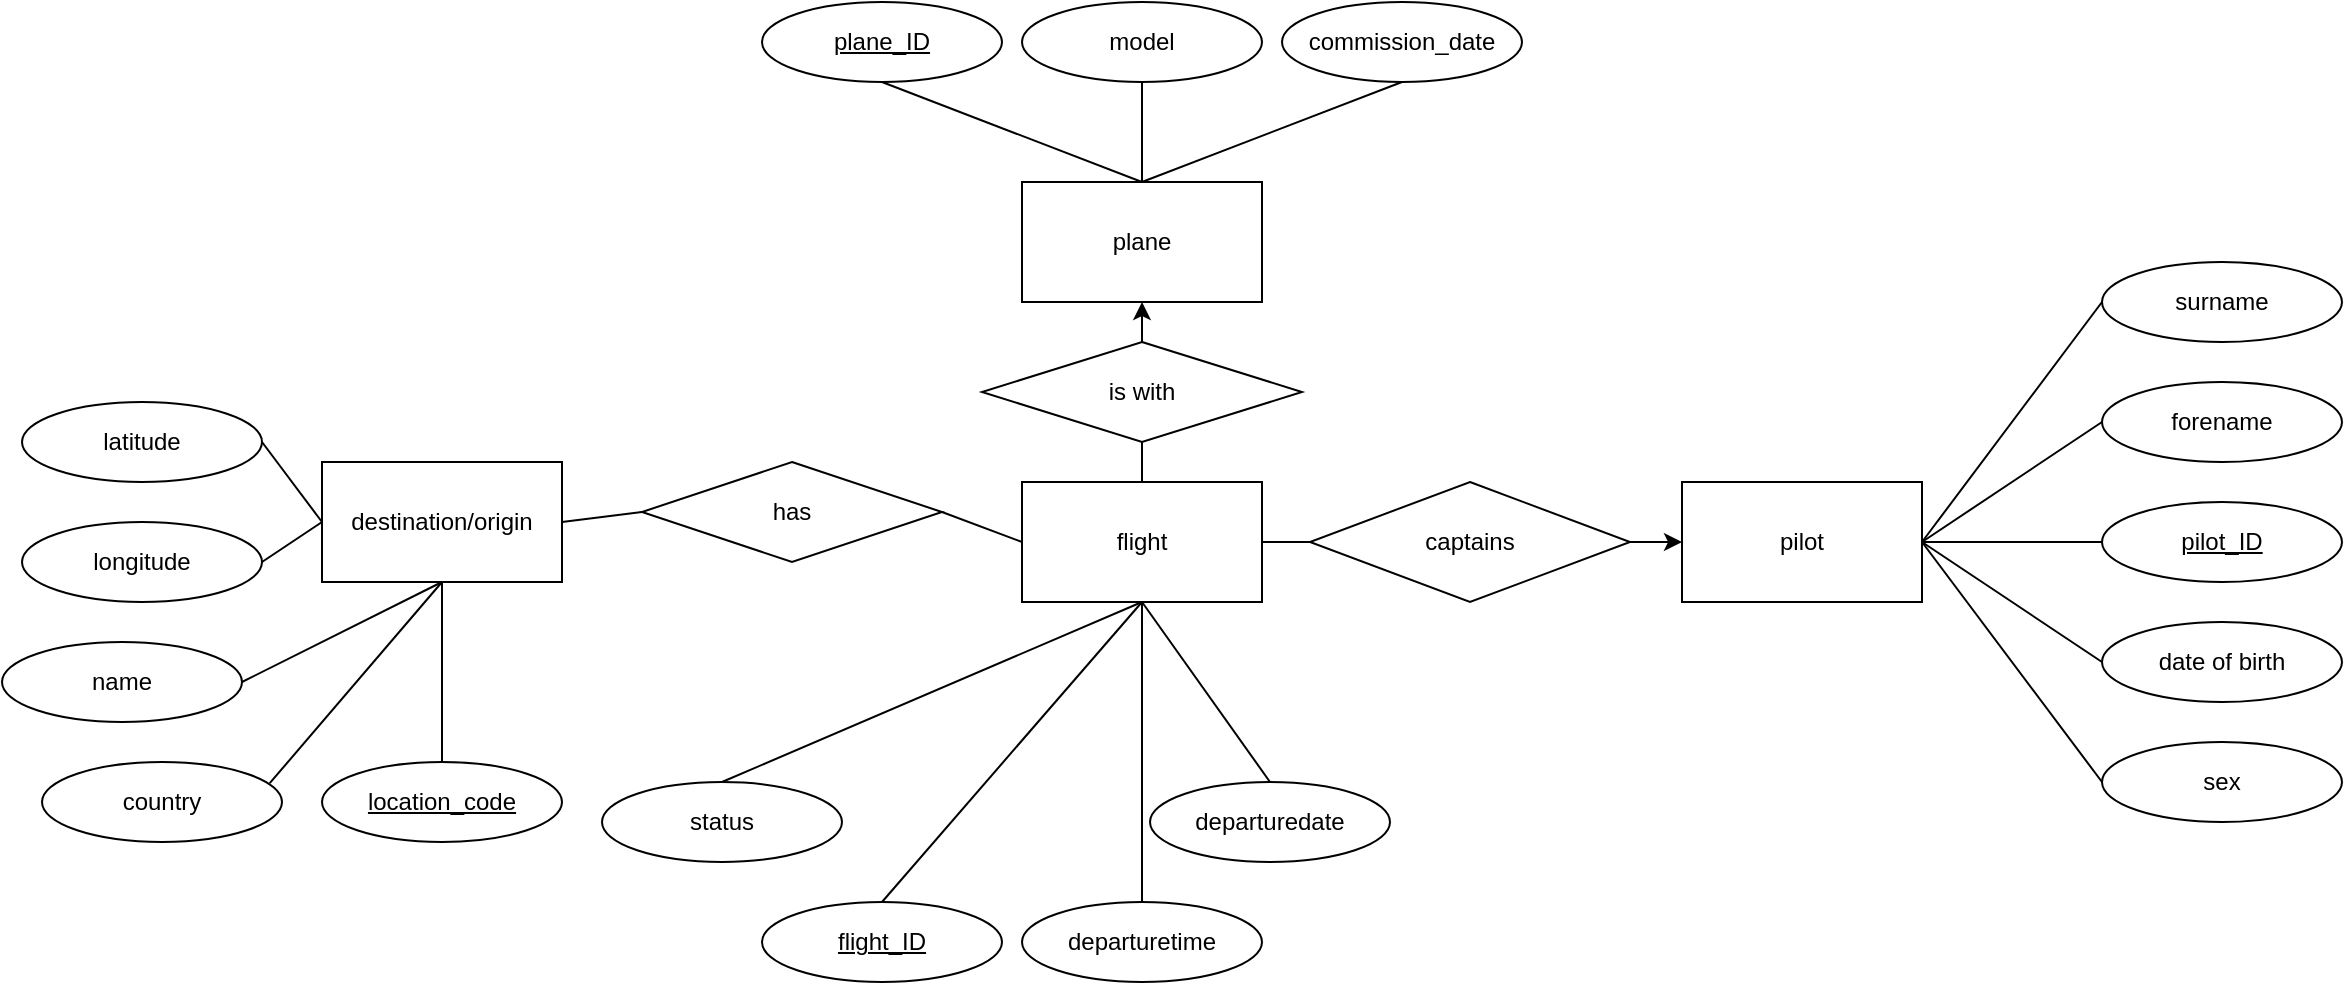 <mxfile version="24.7.16">
  <diagram name="Page-1" id="_wfic93xbc3yK8G7gonS">
    <mxGraphModel dx="2145" dy="1740" grid="1" gridSize="10" guides="1" tooltips="1" connect="1" arrows="1" fold="1" page="1" pageScale="1" pageWidth="827" pageHeight="1169" math="0" shadow="0">
      <root>
        <mxCell id="0" />
        <mxCell id="1" parent="0" />
        <mxCell id="k0r3qJsODM4JVLYgHPTu-1" value="captains" style="rhombus;whiteSpace=wrap;html=1;" vertex="1" parent="1">
          <mxGeometry x="414" y="140" width="160" height="60" as="geometry" />
        </mxCell>
        <mxCell id="k0r3qJsODM4JVLYgHPTu-2" value="pilot" style="rounded=0;whiteSpace=wrap;html=1;" vertex="1" parent="1">
          <mxGeometry x="600" y="140" width="120" height="60" as="geometry" />
        </mxCell>
        <mxCell id="k0r3qJsODM4JVLYgHPTu-6" value="destination/origin" style="rounded=0;whiteSpace=wrap;html=1;" vertex="1" parent="1">
          <mxGeometry x="-80" y="130" width="120" height="60" as="geometry" />
        </mxCell>
        <mxCell id="k0r3qJsODM4JVLYgHPTu-8" value="has" style="rhombus;whiteSpace=wrap;html=1;" vertex="1" parent="1">
          <mxGeometry x="80" y="130" width="150" height="50" as="geometry" />
        </mxCell>
        <mxCell id="k0r3qJsODM4JVLYgHPTu-9" value="flight" style="rounded=0;whiteSpace=wrap;html=1;" vertex="1" parent="1">
          <mxGeometry x="270" y="140" width="120" height="60" as="geometry" />
        </mxCell>
        <mxCell id="k0r3qJsODM4JVLYgHPTu-10" value="" style="endArrow=none;html=1;rounded=0;entryX=0;entryY=0.5;entryDx=0;entryDy=0;exitX=1;exitY=0.5;exitDx=0;exitDy=0;" edge="1" parent="1" source="k0r3qJsODM4JVLYgHPTu-8" target="k0r3qJsODM4JVLYgHPTu-9">
          <mxGeometry width="50" height="50" relative="1" as="geometry">
            <mxPoint x="250" y="300" as="sourcePoint" />
            <mxPoint x="300" y="250" as="targetPoint" />
          </mxGeometry>
        </mxCell>
        <mxCell id="k0r3qJsODM4JVLYgHPTu-12" value="" style="endArrow=none;html=1;rounded=0;entryX=0;entryY=0.5;entryDx=0;entryDy=0;" edge="1" parent="1" source="k0r3qJsODM4JVLYgHPTu-9" target="k0r3qJsODM4JVLYgHPTu-1">
          <mxGeometry width="50" height="50" relative="1" as="geometry">
            <mxPoint x="330" y="370" as="sourcePoint" />
            <mxPoint x="380" y="320" as="targetPoint" />
          </mxGeometry>
        </mxCell>
        <mxCell id="k0r3qJsODM4JVLYgHPTu-13" value="forename" style="ellipse;whiteSpace=wrap;html=1;" vertex="1" parent="1">
          <mxGeometry x="810" y="90" width="120" height="40" as="geometry" />
        </mxCell>
        <mxCell id="k0r3qJsODM4JVLYgHPTu-14" value="surname" style="ellipse;whiteSpace=wrap;html=1;" vertex="1" parent="1">
          <mxGeometry x="810" y="30" width="120" height="40" as="geometry" />
        </mxCell>
        <mxCell id="k0r3qJsODM4JVLYgHPTu-15" value="&lt;u&gt;pilot_ID&lt;/u&gt;" style="ellipse;whiteSpace=wrap;html=1;" vertex="1" parent="1">
          <mxGeometry x="810" y="150" width="120" height="40" as="geometry" />
        </mxCell>
        <mxCell id="k0r3qJsODM4JVLYgHPTu-16" value="date of birth" style="ellipse;whiteSpace=wrap;html=1;" vertex="1" parent="1">
          <mxGeometry x="810" y="210" width="120" height="40" as="geometry" />
        </mxCell>
        <mxCell id="k0r3qJsODM4JVLYgHPTu-17" value="sex" style="ellipse;whiteSpace=wrap;html=1;" vertex="1" parent="1">
          <mxGeometry x="810" y="270" width="120" height="40" as="geometry" />
        </mxCell>
        <mxCell id="k0r3qJsODM4JVLYgHPTu-18" value="" style="endArrow=none;html=1;rounded=0;entryX=0;entryY=0.5;entryDx=0;entryDy=0;exitX=1;exitY=0.5;exitDx=0;exitDy=0;" edge="1" parent="1" source="k0r3qJsODM4JVLYgHPTu-2" target="k0r3qJsODM4JVLYgHPTu-14">
          <mxGeometry width="50" height="50" relative="1" as="geometry">
            <mxPoint x="760" y="140" as="sourcePoint" />
            <mxPoint x="570" y="370" as="targetPoint" />
          </mxGeometry>
        </mxCell>
        <mxCell id="k0r3qJsODM4JVLYgHPTu-19" value="" style="endArrow=none;html=1;rounded=0;entryX=0;entryY=0.5;entryDx=0;entryDy=0;exitX=1;exitY=0.5;exitDx=0;exitDy=0;" edge="1" parent="1" source="k0r3qJsODM4JVLYgHPTu-2" target="k0r3qJsODM4JVLYgHPTu-13">
          <mxGeometry width="50" height="50" relative="1" as="geometry">
            <mxPoint x="690" y="310" as="sourcePoint" />
            <mxPoint x="740" y="260" as="targetPoint" />
          </mxGeometry>
        </mxCell>
        <mxCell id="k0r3qJsODM4JVLYgHPTu-20" value="" style="endArrow=none;html=1;rounded=0;entryX=0;entryY=0.5;entryDx=0;entryDy=0;exitX=1;exitY=0.5;exitDx=0;exitDy=0;" edge="1" parent="1" source="k0r3qJsODM4JVLYgHPTu-2" target="k0r3qJsODM4JVLYgHPTu-15">
          <mxGeometry width="50" height="50" relative="1" as="geometry">
            <mxPoint x="650" y="330" as="sourcePoint" />
            <mxPoint x="700" y="280" as="targetPoint" />
          </mxGeometry>
        </mxCell>
        <mxCell id="k0r3qJsODM4JVLYgHPTu-21" value="" style="endArrow=none;html=1;rounded=0;entryX=0;entryY=0.5;entryDx=0;entryDy=0;exitX=1;exitY=0.5;exitDx=0;exitDy=0;" edge="1" parent="1" source="k0r3qJsODM4JVLYgHPTu-2" target="k0r3qJsODM4JVLYgHPTu-16">
          <mxGeometry width="50" height="50" relative="1" as="geometry">
            <mxPoint x="640" y="320" as="sourcePoint" />
            <mxPoint x="690" y="270" as="targetPoint" />
          </mxGeometry>
        </mxCell>
        <mxCell id="k0r3qJsODM4JVLYgHPTu-22" value="" style="endArrow=none;html=1;rounded=0;entryX=0;entryY=0.5;entryDx=0;entryDy=0;exitX=1;exitY=0.5;exitDx=0;exitDy=0;" edge="1" parent="1" source="k0r3qJsODM4JVLYgHPTu-2" target="k0r3qJsODM4JVLYgHPTu-17">
          <mxGeometry width="50" height="50" relative="1" as="geometry">
            <mxPoint x="720" y="310" as="sourcePoint" />
            <mxPoint x="770" y="260" as="targetPoint" />
          </mxGeometry>
        </mxCell>
        <mxCell id="k0r3qJsODM4JVLYgHPTu-23" value="" style="endArrow=none;html=1;rounded=0;entryX=0.5;entryY=1;entryDx=0;entryDy=0;exitX=0.5;exitY=0;exitDx=0;exitDy=0;" edge="1" parent="1" source="k0r3qJsODM4JVLYgHPTu-24" target="k0r3qJsODM4JVLYgHPTu-9">
          <mxGeometry width="50" height="50" relative="1" as="geometry">
            <mxPoint x="270" y="280" as="sourcePoint" />
            <mxPoint x="450" y="320" as="targetPoint" />
          </mxGeometry>
        </mxCell>
        <mxCell id="k0r3qJsODM4JVLYgHPTu-24" value="status" style="ellipse;whiteSpace=wrap;html=1;" vertex="1" parent="1">
          <mxGeometry x="60" y="290" width="120" height="40" as="geometry" />
        </mxCell>
        <mxCell id="k0r3qJsODM4JVLYgHPTu-26" value="&lt;u&gt;flight_ID&lt;/u&gt;" style="ellipse;whiteSpace=wrap;html=1;" vertex="1" parent="1">
          <mxGeometry x="140" y="350" width="120" height="40" as="geometry" />
        </mxCell>
        <mxCell id="k0r3qJsODM4JVLYgHPTu-29" value="" style="endArrow=none;html=1;rounded=0;entryX=0.5;entryY=1;entryDx=0;entryDy=0;exitX=0.5;exitY=0;exitDx=0;exitDy=0;" edge="1" parent="1" source="k0r3qJsODM4JVLYgHPTu-26" target="k0r3qJsODM4JVLYgHPTu-9">
          <mxGeometry width="50" height="50" relative="1" as="geometry">
            <mxPoint x="410" y="300" as="sourcePoint" />
            <mxPoint x="460" y="250" as="targetPoint" />
          </mxGeometry>
        </mxCell>
        <mxCell id="k0r3qJsODM4JVLYgHPTu-30" value="&lt;u&gt;location_code&lt;/u&gt;" style="ellipse;whiteSpace=wrap;html=1;" vertex="1" parent="1">
          <mxGeometry x="-80" y="280" width="120" height="40" as="geometry" />
        </mxCell>
        <mxCell id="k0r3qJsODM4JVLYgHPTu-31" value="" style="endArrow=none;html=1;rounded=0;exitX=0.5;exitY=0;exitDx=0;exitDy=0;" edge="1" parent="1" source="k0r3qJsODM4JVLYgHPTu-30" target="k0r3qJsODM4JVLYgHPTu-6">
          <mxGeometry width="50" height="50" relative="1" as="geometry">
            <mxPoint x="50" y="370" as="sourcePoint" />
            <mxPoint x="100" y="320" as="targetPoint" />
          </mxGeometry>
        </mxCell>
        <mxCell id="k0r3qJsODM4JVLYgHPTu-33" value="longitude" style="ellipse;whiteSpace=wrap;html=1;" vertex="1" parent="1">
          <mxGeometry x="-230" y="160" width="120" height="40" as="geometry" />
        </mxCell>
        <mxCell id="k0r3qJsODM4JVLYgHPTu-34" value="latitude" style="ellipse;whiteSpace=wrap;html=1;" vertex="1" parent="1">
          <mxGeometry x="-230" y="100" width="120" height="40" as="geometry" />
        </mxCell>
        <mxCell id="k0r3qJsODM4JVLYgHPTu-35" value="" style="endArrow=none;html=1;rounded=0;entryX=0;entryY=0.5;entryDx=0;entryDy=0;exitX=1;exitY=0.5;exitDx=0;exitDy=0;" edge="1" parent="1" source="k0r3qJsODM4JVLYgHPTu-33" target="k0r3qJsODM4JVLYgHPTu-6">
          <mxGeometry width="50" height="50" relative="1" as="geometry">
            <mxPoint x="-200" y="240" as="sourcePoint" />
            <mxPoint x="-150" y="190" as="targetPoint" />
          </mxGeometry>
        </mxCell>
        <mxCell id="k0r3qJsODM4JVLYgHPTu-36" value="" style="endArrow=none;html=1;rounded=0;entryX=0;entryY=0.5;entryDx=0;entryDy=0;exitX=1;exitY=0.5;exitDx=0;exitDy=0;" edge="1" parent="1" source="k0r3qJsODM4JVLYgHPTu-34" target="k0r3qJsODM4JVLYgHPTu-6">
          <mxGeometry width="50" height="50" relative="1" as="geometry">
            <mxPoint x="-30" y="10" as="sourcePoint" />
            <mxPoint x="20" y="-40" as="targetPoint" />
          </mxGeometry>
        </mxCell>
        <mxCell id="k0r3qJsODM4JVLYgHPTu-37" value="is with" style="rhombus;whiteSpace=wrap;html=1;" vertex="1" parent="1">
          <mxGeometry x="250" y="70" width="160" height="50" as="geometry" />
        </mxCell>
        <mxCell id="k0r3qJsODM4JVLYgHPTu-39" value="plane" style="rounded=0;whiteSpace=wrap;html=1;" vertex="1" parent="1">
          <mxGeometry x="270" y="-10" width="120" height="60" as="geometry" />
        </mxCell>
        <mxCell id="k0r3qJsODM4JVLYgHPTu-40" value="" style="endArrow=none;html=1;rounded=0;entryX=0.5;entryY=1;entryDx=0;entryDy=0;exitX=0.5;exitY=0;exitDx=0;exitDy=0;" edge="1" parent="1" source="k0r3qJsODM4JVLYgHPTu-9" target="k0r3qJsODM4JVLYgHPTu-37">
          <mxGeometry width="50" height="50" relative="1" as="geometry">
            <mxPoint x="100" y="50" as="sourcePoint" />
            <mxPoint x="150" as="targetPoint" />
          </mxGeometry>
        </mxCell>
        <mxCell id="k0r3qJsODM4JVLYgHPTu-42" value="model" style="ellipse;whiteSpace=wrap;html=1;" vertex="1" parent="1">
          <mxGeometry x="270" y="-100" width="120" height="40" as="geometry" />
        </mxCell>
        <mxCell id="k0r3qJsODM4JVLYgHPTu-43" value="&lt;u&gt;plane_ID&lt;/u&gt;" style="ellipse;whiteSpace=wrap;html=1;" vertex="1" parent="1">
          <mxGeometry x="140" y="-100" width="120" height="40" as="geometry" />
        </mxCell>
        <mxCell id="k0r3qJsODM4JVLYgHPTu-44" value="commission_date" style="ellipse;whiteSpace=wrap;html=1;" vertex="1" parent="1">
          <mxGeometry x="400" y="-100" width="120" height="40" as="geometry" />
        </mxCell>
        <mxCell id="k0r3qJsODM4JVLYgHPTu-45" value="" style="endArrow=none;html=1;rounded=0;entryX=0.5;entryY=0;entryDx=0;entryDy=0;exitX=0.5;exitY=1;exitDx=0;exitDy=0;" edge="1" parent="1" source="k0r3qJsODM4JVLYgHPTu-43" target="k0r3qJsODM4JVLYgHPTu-39">
          <mxGeometry width="50" height="50" relative="1" as="geometry">
            <mxPoint x="16" y="-10" as="sourcePoint" />
            <mxPoint x="66" y="-60" as="targetPoint" />
          </mxGeometry>
        </mxCell>
        <mxCell id="k0r3qJsODM4JVLYgHPTu-46" value="" style="endArrow=none;html=1;rounded=0;entryX=0.5;entryY=0;entryDx=0;entryDy=0;exitX=0.5;exitY=1;exitDx=0;exitDy=0;" edge="1" parent="1" source="k0r3qJsODM4JVLYgHPTu-42" target="k0r3qJsODM4JVLYgHPTu-39">
          <mxGeometry width="50" height="50" relative="1" as="geometry">
            <mxPoint x="106" y="90" as="sourcePoint" />
            <mxPoint x="156" y="40" as="targetPoint" />
          </mxGeometry>
        </mxCell>
        <mxCell id="k0r3qJsODM4JVLYgHPTu-47" value="" style="endArrow=none;html=1;rounded=0;entryX=0.5;entryY=0;entryDx=0;entryDy=0;exitX=0.5;exitY=1;exitDx=0;exitDy=0;" edge="1" parent="1" source="k0r3qJsODM4JVLYgHPTu-44" target="k0r3qJsODM4JVLYgHPTu-39">
          <mxGeometry width="50" height="50" relative="1" as="geometry">
            <mxPoint x="146" y="70" as="sourcePoint" />
            <mxPoint x="196" y="20" as="targetPoint" />
          </mxGeometry>
        </mxCell>
        <mxCell id="k0r3qJsODM4JVLYgHPTu-49" value="" style="endArrow=none;html=1;rounded=0;entryX=0;entryY=0.5;entryDx=0;entryDy=0;exitX=1;exitY=0.5;exitDx=0;exitDy=0;" edge="1" parent="1" source="k0r3qJsODM4JVLYgHPTu-6" target="k0r3qJsODM4JVLYgHPTu-8">
          <mxGeometry width="50" height="50" relative="1" as="geometry">
            <mxPoint x="10" y="70" as="sourcePoint" />
            <mxPoint x="70" y="115" as="targetPoint" />
          </mxGeometry>
        </mxCell>
        <mxCell id="k0r3qJsODM4JVLYgHPTu-50" value="departuretime" style="ellipse;whiteSpace=wrap;html=1;" vertex="1" parent="1">
          <mxGeometry x="270" y="350" width="120" height="40" as="geometry" />
        </mxCell>
        <mxCell id="k0r3qJsODM4JVLYgHPTu-51" value="departuredate" style="ellipse;whiteSpace=wrap;html=1;" vertex="1" parent="1">
          <mxGeometry x="334" y="290" width="120" height="40" as="geometry" />
        </mxCell>
        <mxCell id="k0r3qJsODM4JVLYgHPTu-52" value="" style="endArrow=none;html=1;rounded=0;entryX=0.5;entryY=0;entryDx=0;entryDy=0;exitX=0.5;exitY=1;exitDx=0;exitDy=0;" edge="1" parent="1" source="k0r3qJsODM4JVLYgHPTu-9" target="k0r3qJsODM4JVLYgHPTu-50">
          <mxGeometry width="50" height="50" relative="1" as="geometry">
            <mxPoint y="100" as="sourcePoint" />
            <mxPoint x="50" y="50" as="targetPoint" />
          </mxGeometry>
        </mxCell>
        <mxCell id="k0r3qJsODM4JVLYgHPTu-53" value="" style="endArrow=none;html=1;rounded=0;entryX=0.5;entryY=0;entryDx=0;entryDy=0;exitX=0.5;exitY=1;exitDx=0;exitDy=0;" edge="1" parent="1" source="k0r3qJsODM4JVLYgHPTu-9" target="k0r3qJsODM4JVLYgHPTu-51">
          <mxGeometry width="50" height="50" relative="1" as="geometry">
            <mxPoint x="380" y="220" as="sourcePoint" />
            <mxPoint y="60" as="targetPoint" />
          </mxGeometry>
        </mxCell>
        <mxCell id="k0r3qJsODM4JVLYgHPTu-55" value="name" style="ellipse;whiteSpace=wrap;html=1;" vertex="1" parent="1">
          <mxGeometry x="-240" y="220" width="120" height="40" as="geometry" />
        </mxCell>
        <mxCell id="k0r3qJsODM4JVLYgHPTu-56" value="country" style="ellipse;whiteSpace=wrap;html=1;" vertex="1" parent="1">
          <mxGeometry x="-220" y="280" width="120" height="40" as="geometry" />
        </mxCell>
        <mxCell id="k0r3qJsODM4JVLYgHPTu-57" value="" style="endArrow=none;html=1;rounded=0;entryX=0.5;entryY=1;entryDx=0;entryDy=0;exitX=1;exitY=0.5;exitDx=0;exitDy=0;" edge="1" parent="1" source="k0r3qJsODM4JVLYgHPTu-55" target="k0r3qJsODM4JVLYgHPTu-6">
          <mxGeometry width="50" height="50" relative="1" as="geometry">
            <mxPoint x="-210" y="60" as="sourcePoint" />
            <mxPoint x="-160" y="10" as="targetPoint" />
          </mxGeometry>
        </mxCell>
        <mxCell id="k0r3qJsODM4JVLYgHPTu-58" value="" style="endArrow=none;html=1;rounded=0;entryX=0.5;entryY=1;entryDx=0;entryDy=0;exitX=0.949;exitY=0.265;exitDx=0;exitDy=0;exitPerimeter=0;" edge="1" parent="1" source="k0r3qJsODM4JVLYgHPTu-56" target="k0r3qJsODM4JVLYgHPTu-6">
          <mxGeometry width="50" height="50" relative="1" as="geometry">
            <mxPoint x="-130" y="-10" as="sourcePoint" />
            <mxPoint x="-80" y="-60" as="targetPoint" />
          </mxGeometry>
        </mxCell>
        <mxCell id="k0r3qJsODM4JVLYgHPTu-59" value="" style="endArrow=classic;html=1;rounded=0;entryX=0;entryY=0.5;entryDx=0;entryDy=0;exitX=1;exitY=0.5;exitDx=0;exitDy=0;" edge="1" parent="1" source="k0r3qJsODM4JVLYgHPTu-1" target="k0r3qJsODM4JVLYgHPTu-2">
          <mxGeometry width="50" height="50" relative="1" as="geometry">
            <mxPoint x="520" y="100" as="sourcePoint" />
            <mxPoint x="570" y="50" as="targetPoint" />
          </mxGeometry>
        </mxCell>
        <mxCell id="k0r3qJsODM4JVLYgHPTu-60" value="" style="endArrow=classic;html=1;rounded=0;exitX=0.5;exitY=0;exitDx=0;exitDy=0;entryX=0.5;entryY=1;entryDx=0;entryDy=0;" edge="1" parent="1" source="k0r3qJsODM4JVLYgHPTu-37" target="k0r3qJsODM4JVLYgHPTu-39">
          <mxGeometry width="50" height="50" relative="1" as="geometry">
            <mxPoint x="450" y="90" as="sourcePoint" />
            <mxPoint x="500" y="40" as="targetPoint" />
          </mxGeometry>
        </mxCell>
      </root>
    </mxGraphModel>
  </diagram>
</mxfile>